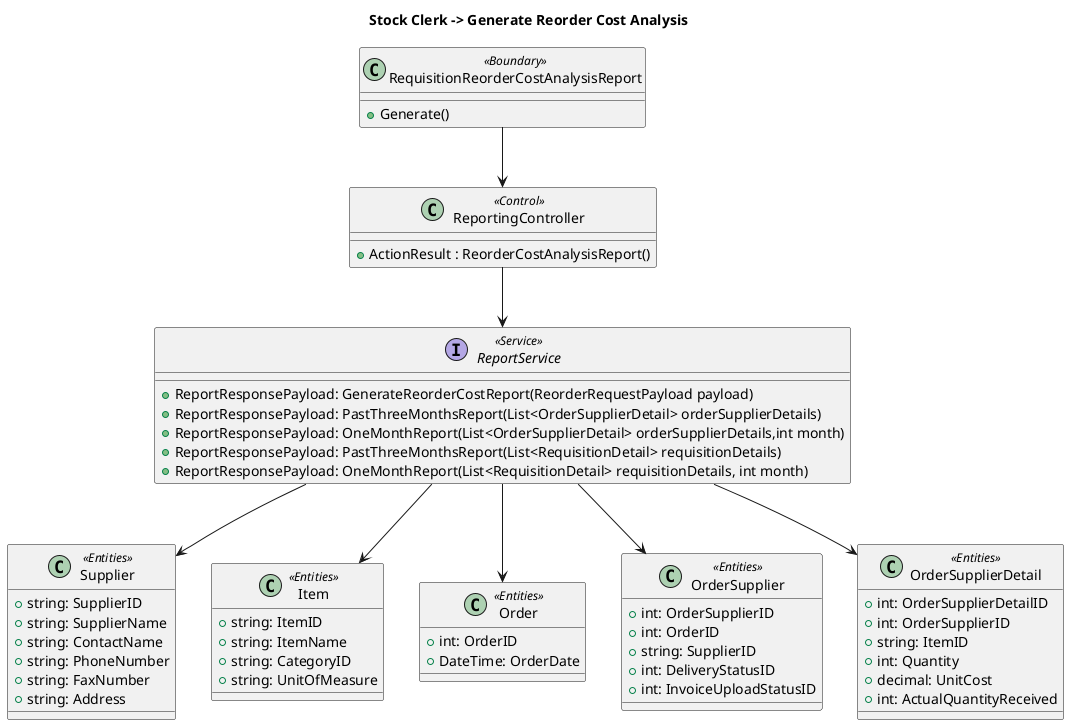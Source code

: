 @startuml
title "Stock Clerk -> Generate Reorder Cost Analysis"

Class RequisitionReorderCostAnalysisReport <<Boundary>>{
    +Generate()
}
Class ReportingController <<Control>> {
   +ActionResult : ReorderCostAnalysisReport()    
}


Interface ReportService <<Service>>{

+ ReportResponsePayload: GenerateReorderCostReport(ReorderRequestPayload payload)
+ ReportResponsePayload: PastThreeMonthsReport(List<OrderSupplierDetail> orderSupplierDetails)
+ ReportResponsePayload: OneMonthReport(List<OrderSupplierDetail> orderSupplierDetails,int month)
+ ReportResponsePayload: PastThreeMonthsReport(List<RequisitionDetail> requisitionDetails)
+ ReportResponsePayload: OneMonthReport(List<RequisitionDetail> requisitionDetails, int month)
}

Class Supplier <<Entities>> {
+string: SupplierID
+string: SupplierName
+string: ContactName
+string: PhoneNumber
+string: FaxNumber
+string: Address
}


Class Item <<Entities>> {
+string: ItemID
+string: ItemName
+string: CategoryID
+string: UnitOfMeasure
}

Class Order <<Entities>> {
+int: OrderID
+DateTime: OrderDate
}

Class OrderSupplier <<Entities>> {
+int: OrderSupplierID
+int: OrderID
+string: SupplierID
+int: DeliveryStatusID
+int: InvoiceUploadStatusID

}

Class OrderSupplierDetail <<Entities>> {
+int: OrderSupplierDetailID
+int: OrderSupplierID
+string: ItemID
+int: Quantity
+decimal: UnitCost
+int: ActualQuantityReceived
}

RequisitionReorderCostAnalysisReport --> ReportingController
ReportingController --> ReportService
ReportService --> Supplier
ReportService --> Order
ReportService --> Item
ReportService --> OrderSupplier
ReportService --> OrderSupplierDetail
@enduml